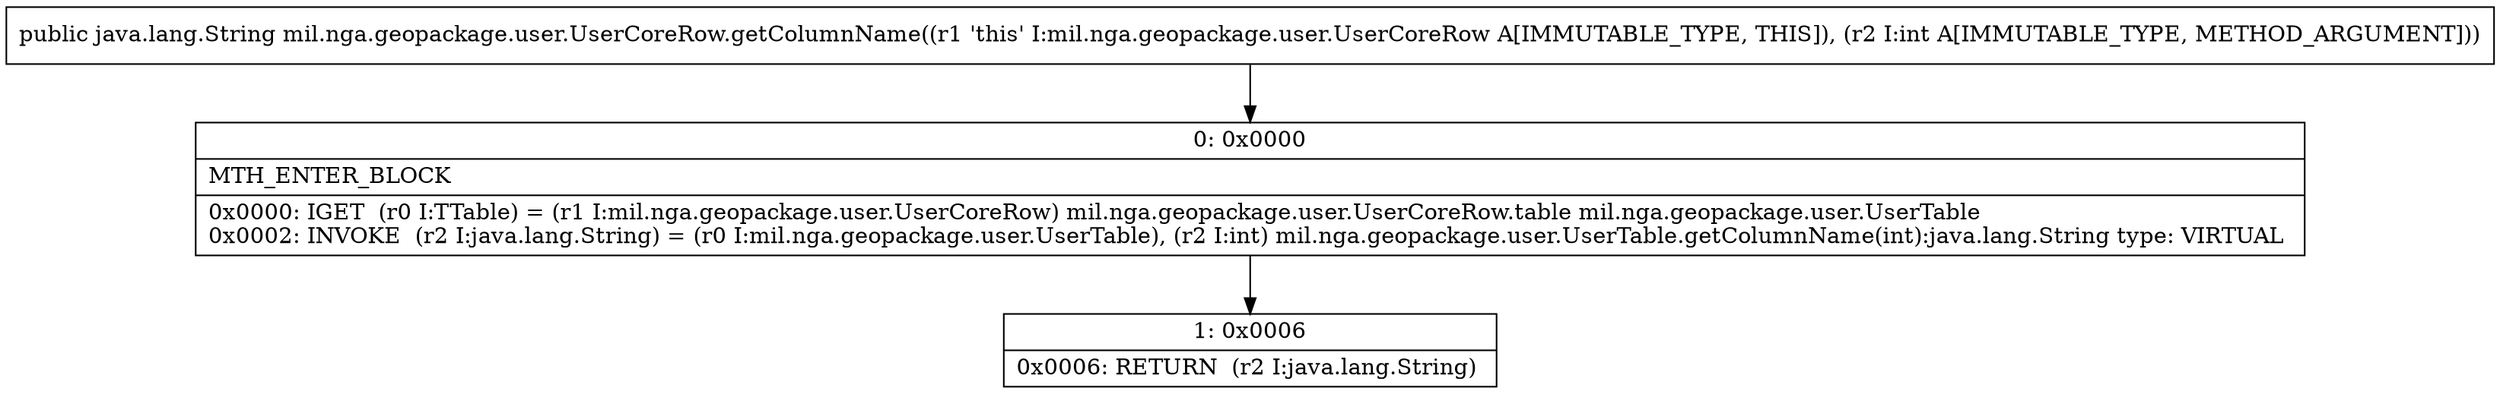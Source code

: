 digraph "CFG formil.nga.geopackage.user.UserCoreRow.getColumnName(I)Ljava\/lang\/String;" {
Node_0 [shape=record,label="{0\:\ 0x0000|MTH_ENTER_BLOCK\l|0x0000: IGET  (r0 I:TTable) = (r1 I:mil.nga.geopackage.user.UserCoreRow) mil.nga.geopackage.user.UserCoreRow.table mil.nga.geopackage.user.UserTable \l0x0002: INVOKE  (r2 I:java.lang.String) = (r0 I:mil.nga.geopackage.user.UserTable), (r2 I:int) mil.nga.geopackage.user.UserTable.getColumnName(int):java.lang.String type: VIRTUAL \l}"];
Node_1 [shape=record,label="{1\:\ 0x0006|0x0006: RETURN  (r2 I:java.lang.String) \l}"];
MethodNode[shape=record,label="{public java.lang.String mil.nga.geopackage.user.UserCoreRow.getColumnName((r1 'this' I:mil.nga.geopackage.user.UserCoreRow A[IMMUTABLE_TYPE, THIS]), (r2 I:int A[IMMUTABLE_TYPE, METHOD_ARGUMENT])) }"];
MethodNode -> Node_0;
Node_0 -> Node_1;
}

